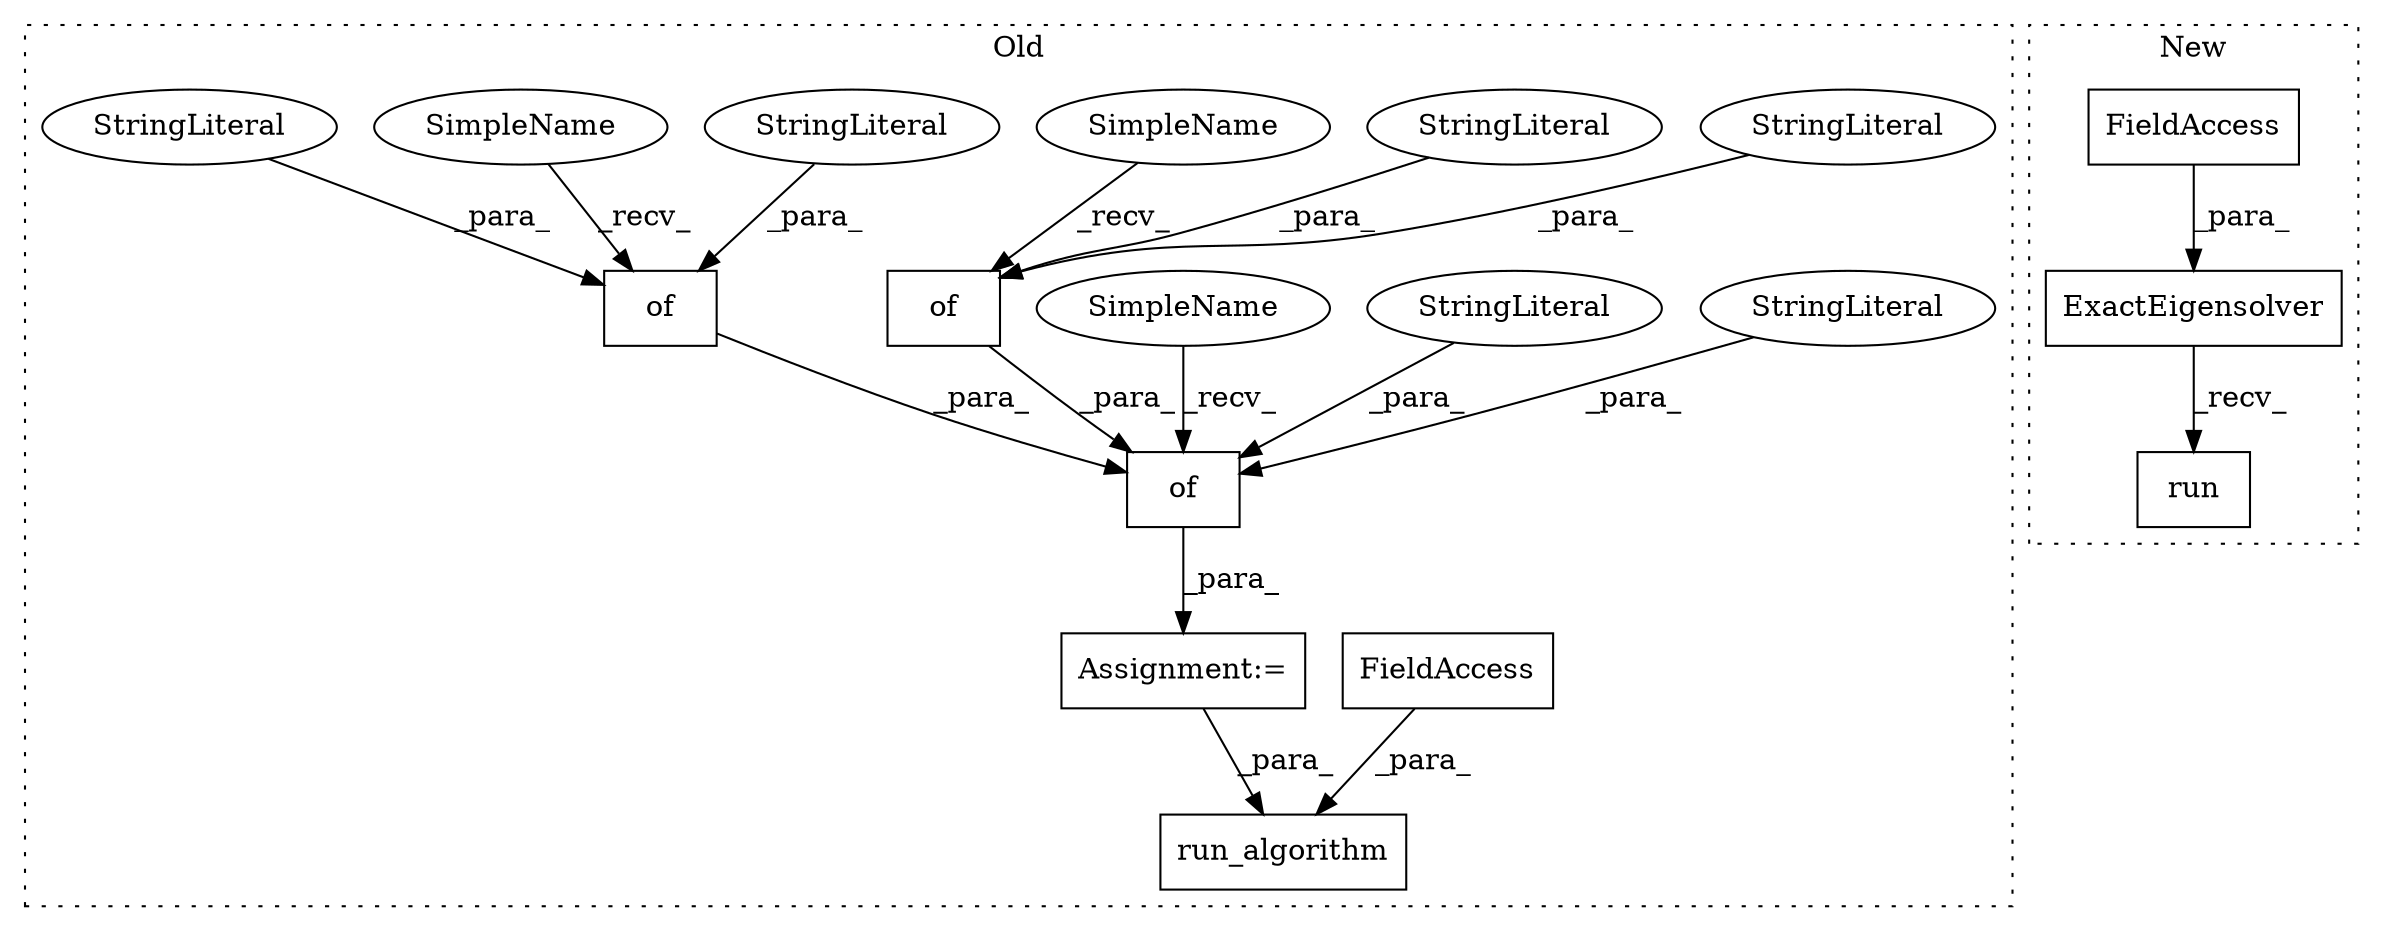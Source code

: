 digraph G {
subgraph cluster0 {
1 [label="of" a="32" s="8546,8627" l="3,1" shape="box"];
3 [label="run_algorithm" a="32" s="8641,8677" l="14,1" shape="box"];
4 [label="FieldAccess" a="22" s="8662" l="15" shape="box"];
6 [label="of" a="32" s="8563,8580" l="3,1" shape="box"];
7 [label="of" a="32" s="8598,8626" l="3,1" shape="box"];
9 [label="StringLiteral" a="45" s="8582" l="11" shape="ellipse"];
10 [label="StringLiteral" a="45" s="8549" l="9" shape="ellipse"];
11 [label="StringLiteral" a="45" s="8566" l="6" shape="ellipse"];
12 [label="StringLiteral" a="45" s="8573" l="7" shape="ellipse"];
13 [label="StringLiteral" a="45" s="8608" l="18" shape="ellipse"];
14 [label="StringLiteral" a="45" s="8601" l="6" shape="ellipse"];
15 [label="Assignment:=" a="7" s="8541" l="1" shape="box"];
16 [label="SimpleName" a="42" s="8542" l="3" shape="ellipse"];
17 [label="SimpleName" a="42" s="8594" l="3" shape="ellipse"];
18 [label="SimpleName" a="42" s="8559" l="3" shape="ellipse"];
label = "Old";
style="dotted";
}
subgraph cluster1 {
2 [label="ExactEigensolver" a="32" s="8323,8353" l="17,1" shape="box"];
5 [label="FieldAccess" a="22" s="8340" l="13" shape="box"];
8 [label="run" a="32" s="8355" l="5" shape="box"];
label = "New";
style="dotted";
}
1 -> 15 [label="_para_"];
2 -> 8 [label="_recv_"];
4 -> 3 [label="_para_"];
5 -> 2 [label="_para_"];
6 -> 1 [label="_para_"];
7 -> 1 [label="_para_"];
9 -> 1 [label="_para_"];
10 -> 1 [label="_para_"];
11 -> 6 [label="_para_"];
12 -> 6 [label="_para_"];
13 -> 7 [label="_para_"];
14 -> 7 [label="_para_"];
15 -> 3 [label="_para_"];
16 -> 1 [label="_recv_"];
17 -> 7 [label="_recv_"];
18 -> 6 [label="_recv_"];
}